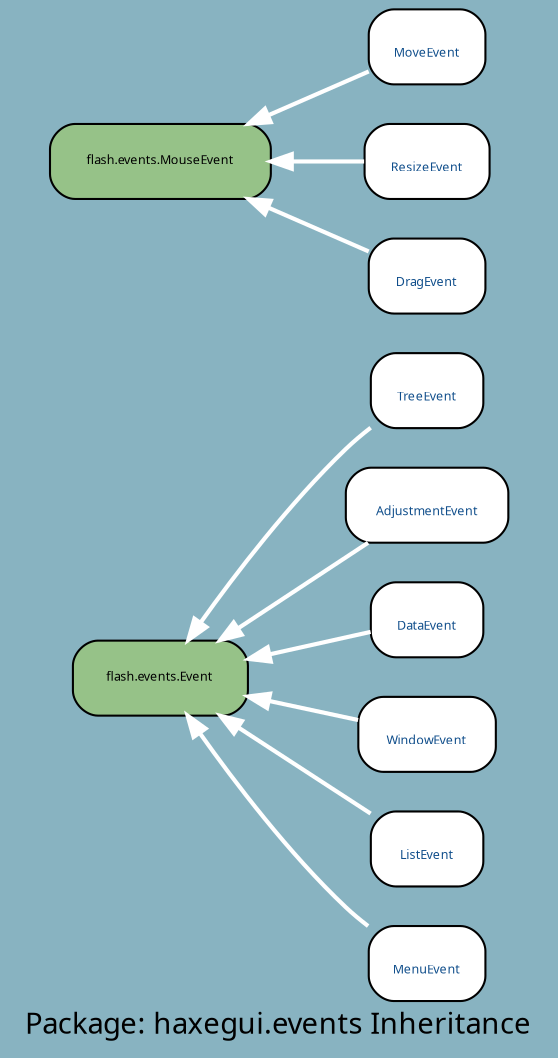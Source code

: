 digraph uml {
	graph [label="Package: haxegui.events Inheritance", ratio=compress, rankdir=RL, smoothing=avg_dist, overlap=compress, packMode="graph", labelloc=c, fontname="DejaVu Sans Condenesed", fontsize=14, bgcolor="#88B3C1", fontcolor=black];
	node [label="\N", style="rounded,filled", fillcolor="#96c288", fontcolor="#104E8B", fontname="FFF Harmony", fontsize=6, shape=record, color=black];
	edge [fontname=Sans, fontsize=8, minlen="1.2", color=black, fontcolor=black];
	graph [lp="135,12",
		bb="0,0,270,493"];
	"haxegui.events.TreeEvent" [label="{\nTreeEvent}", fillcolor=white, URL="../types/haxegui/events/TreeEvent.html", tooltip="\nTreeEvent", portPos=w, pos="207,313", rects="180,295,235,331", width="0.75", height="0.50"];
	"flash.events.Event" [fontcolor=black, pos="77,178", rects="35,160,119,196", width="1.17", height="0.50"];
	"haxegui.events.AdjustmentEvent" [label="{\nAdjustmentEvent}", fillcolor=white, URL="../types/haxegui/events/AdjustmentEvent.html", tooltip="\nAdjustmentEvent", portPos=w, pos="207,259", rects="168,241,247,277", width="1.08", height="0.50"];
	"haxegui.events.DataEvent" [label="{\nDataEvent}", fillcolor=white, URL="../types/haxegui/events/DataEvent.html", tooltip="\nDataEvent", portPos=w, pos="207,205", rects="180,187,235,223", width="0.75", height="0.50"];
	"haxegui.events.WindowEvent" [label="{\nWindowEvent}", fillcolor=white, URL="../types/haxegui/events/WindowEvent.html", tooltip="\nWindowEvent", portPos=w, pos="207,151", rects="174,133,240,169", width="0.92", height="0.50"];
	"haxegui.events.MoveEvent" [label="{\nMoveEvent}", fillcolor=white, URL="../types/haxegui/events/MoveEvent.html", tooltip="\nMoveEvent", portPos=w, pos="207,475", rects="179,457,236,493", width="0.78", height="0.50"];
	"flash.events.MouseEvent" [fontcolor=black, pos="77,421", rects="24,403,131,439", width="1.47", height="0.50"];
	"haxegui.events.ListEvent" [label="{\nListEvent}", fillcolor=white, URL="../types/haxegui/events/ListEvent.html", tooltip="\nListEvent", portPos=w, pos="207,97", rects="180,79,234,115", width="0.75", height="0.50"];
	"haxegui.events.MenuEvent" [label="{\nMenuEvent}", fillcolor=white, URL="../types/haxegui/events/MenuEvent.html", tooltip="\nMenuEvent", portPos=w, pos="207,43", rects="179,25,236,61", width="0.78", height="0.50"];
	"haxegui.events.ResizeEvent" [label="{\nResizeEvent}", fillcolor=white, URL="../types/haxegui/events/ResizeEvent.html", tooltip="\nResizeEvent", portPos=w, pos="207,421", rects="177,403,238,439", width="0.83", height="0.50"];
	"haxegui.events.DragEvent" [label="{\nDragEvent}", fillcolor=white, URL="../types/haxegui/events/DragEvent.html", tooltip="\nDragEvent", portPos=w, pos="207,367", rects="179,349,235,385", width="0.78", height="0.50"];
	"haxegui.events.TreeEvent" -> "flash.events.Event" [color=white, style=bold, arrowhead=normal, arrowsize="1.0", pos="e,90,196 180,297 175,294 171,290 167,286 139,261 113,228 96,204"];
	"haxegui.events.AdjustmentEvent" -> "flash.events.Event" [color=white, style=bold, arrowhead=normal, arrowsize="1.0", pos="e,106,196 178,241 159,230 134,215 114,202"];
	"haxegui.events.DataEvent" -> "flash.events.Event" [color=white, style=bold, arrowhead=normal, arrowsize="1.0", pos="e,119,187 180,199 165,196 146,192 129,189"];
	"haxegui.events.WindowEvent" -> "flash.events.Event" [color=white, style=bold, arrowhead=normal, arrowsize="1.0", pos="e,119,169 174,158 160,160 144,164 129,167"];
	"haxegui.events.MoveEvent" -> "flash.events.MouseEvent" [color=white, style=bold, arrowhead=normal, arrowsize="1.0", pos="e,121,439 179,463 165,457 147,450 131,443"];
	"haxegui.events.ListEvent" -> "flash.events.Event" [color=white, style=bold, arrowhead=normal, arrowsize="1.0", pos="e,107,160 180,114 162,125 136,141 116,155"];
	"haxegui.events.MenuEvent" -> "flash.events.Event" [color=white, style=bold, arrowhead=normal, arrowsize="1.0", pos="e,90,160 179,60 175,63 171,67 167,70 139,95 113,128 96,152"];
	"haxegui.events.ResizeEvent" -> "flash.events.MouseEvent" [color=white, style=bold, arrowhead=normal, arrowsize="1.0", pos="e,131,421 177,421 166,421 154,421 141,421"];
	"haxegui.events.DragEvent" -> "flash.events.MouseEvent" [color=white, style=bold, arrowhead=normal, arrowsize="1.0", pos="e,121,403 179,379 165,385 147,392 131,399"];
}
